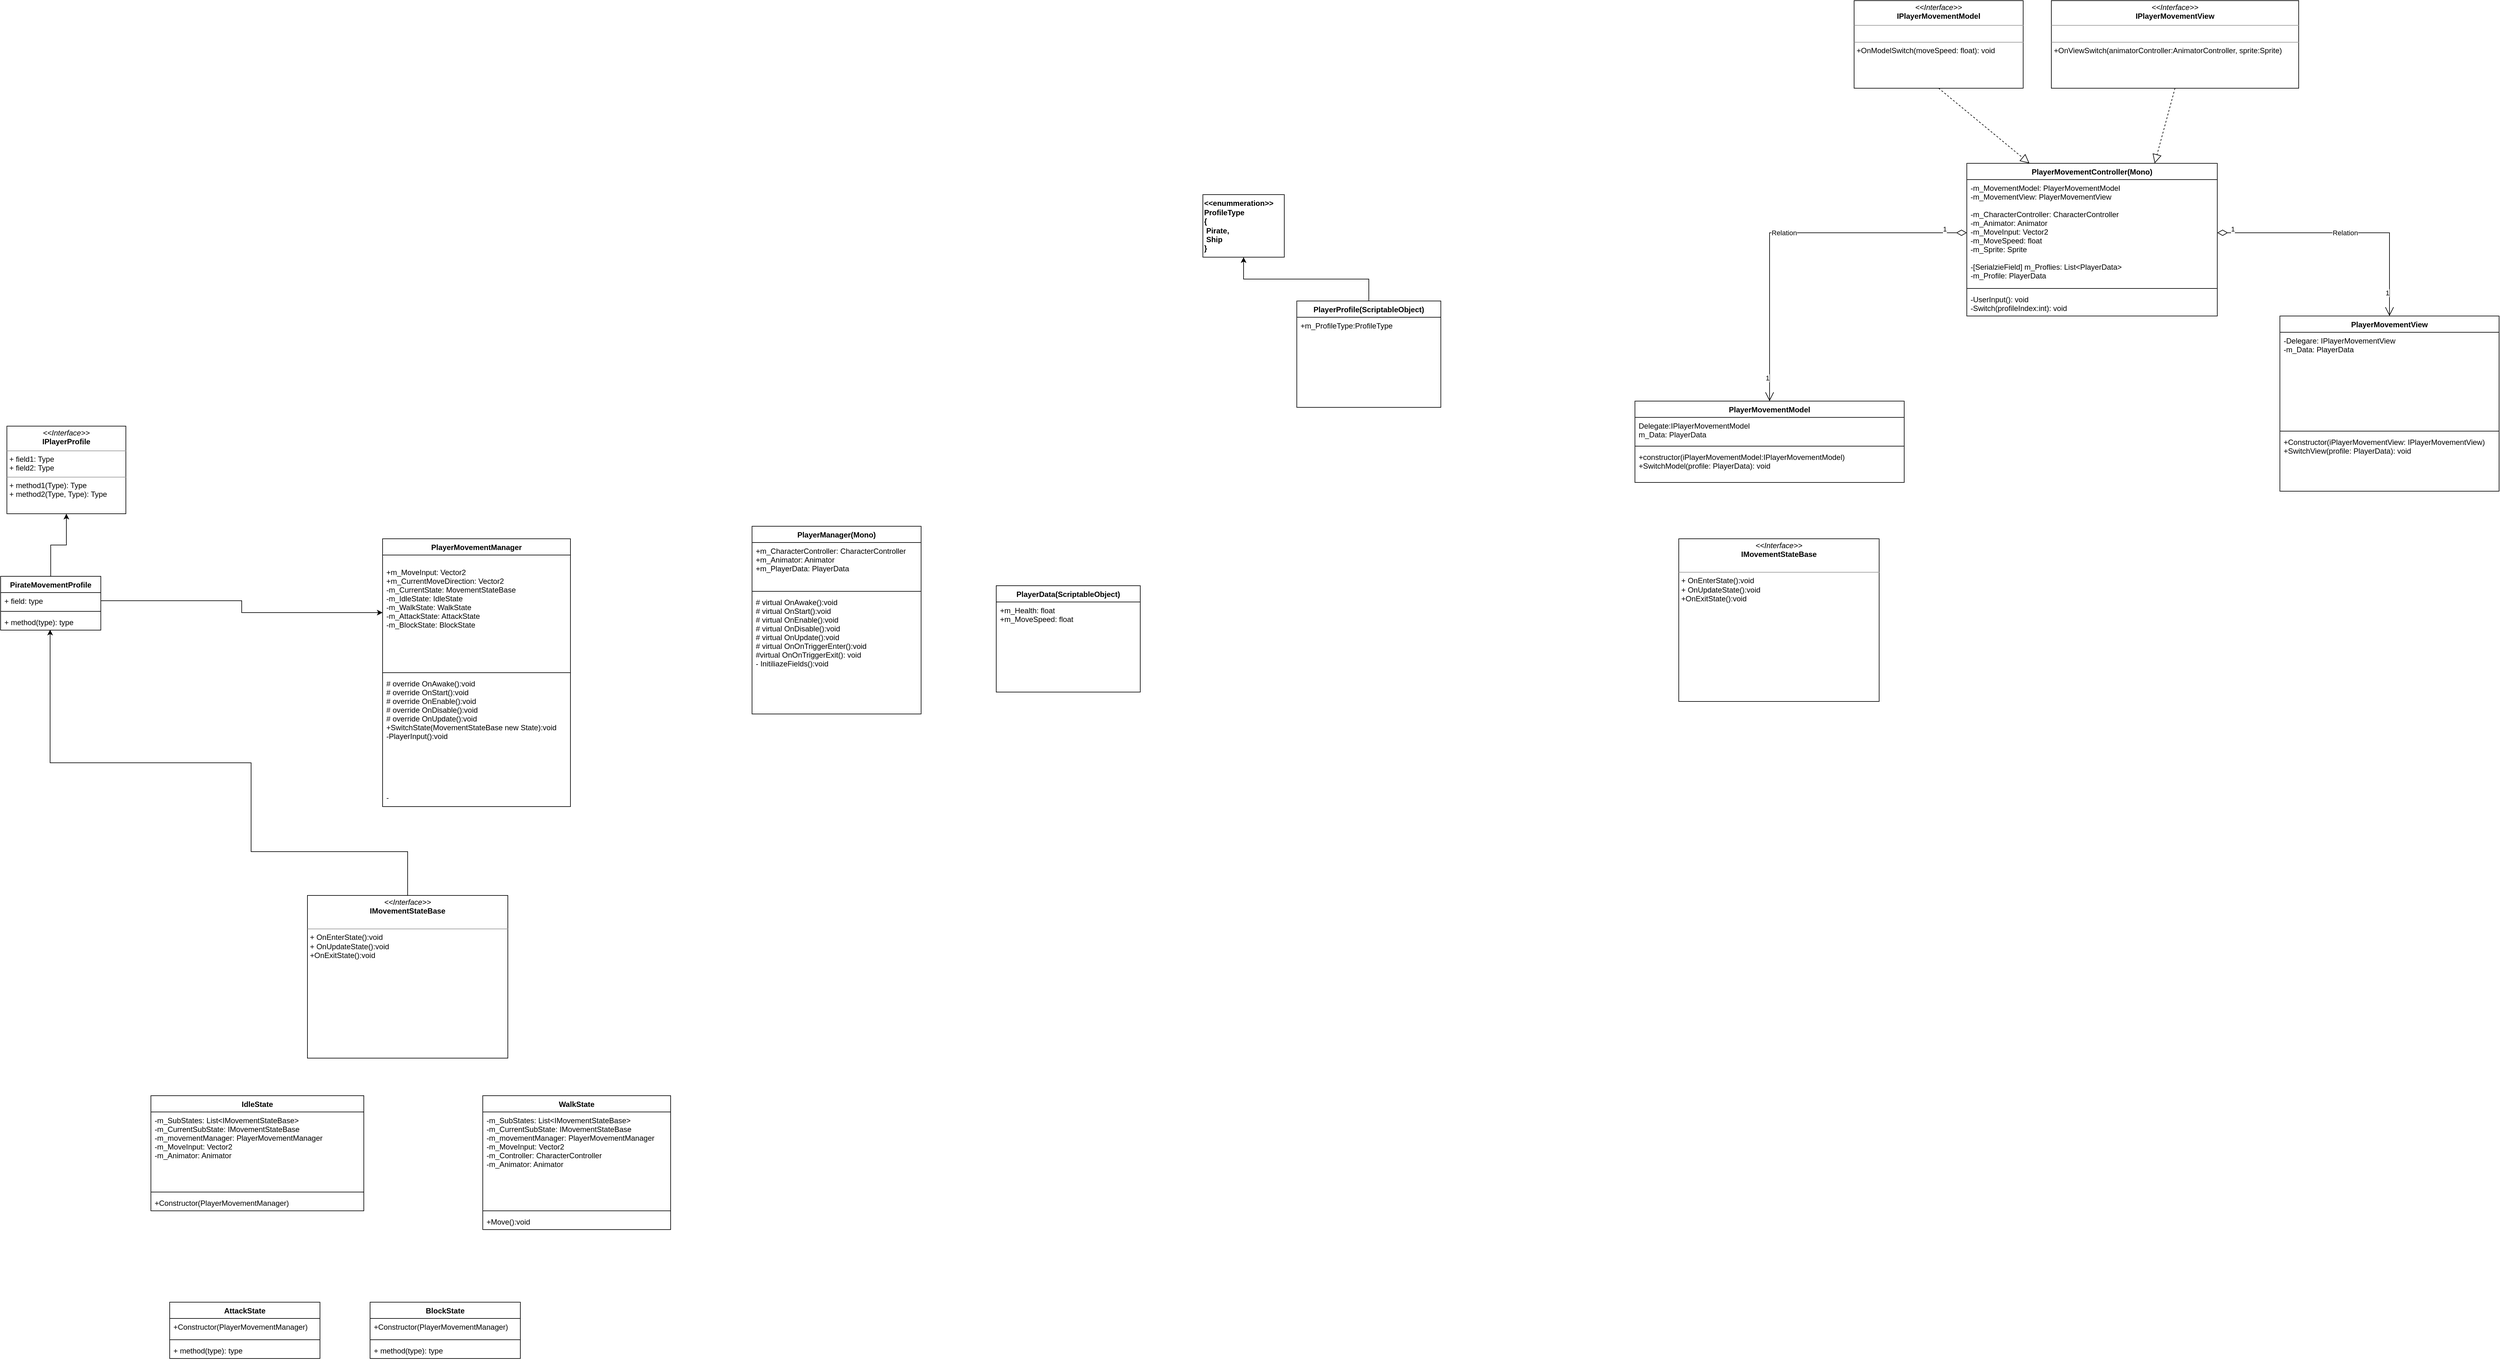 <mxfile version="20.2.3" type="github">
  <diagram id="AmEnTjEuFJOwnKgjbxLm" name="PlayerManager">
    <mxGraphModel dx="2347" dy="1946" grid="1" gridSize="10" guides="1" tooltips="1" connect="1" arrows="1" fold="1" page="1" pageScale="1" pageWidth="850" pageHeight="1100" math="0" shadow="0">
      <root>
        <mxCell id="0" />
        <mxCell id="1" parent="0" />
        <mxCell id="JcnzHYC7QVYUQ1IUo25t-47" value="PlayerData(ScriptableObject)" style="swimlane;fontStyle=1;childLayout=stackLayout;horizontal=1;startSize=26;fillColor=none;horizontalStack=0;resizeParent=1;resizeParentMax=0;resizeLast=0;collapsible=1;marginBottom=0;" parent="1" vertex="1">
          <mxGeometry x="770" y="115" width="230" height="170" as="geometry" />
        </mxCell>
        <mxCell id="JcnzHYC7QVYUQ1IUo25t-48" value="+m_Health: float&#xa;+m_MoveSpeed: float&#xa;" style="text;strokeColor=none;fillColor=none;align=left;verticalAlign=top;spacingLeft=4;spacingRight=4;overflow=hidden;rotatable=0;points=[[0,0.5],[1,0.5]];portConstraint=eastwest;" parent="JcnzHYC7QVYUQ1IUo25t-47" vertex="1">
          <mxGeometry y="26" width="230" height="144" as="geometry" />
        </mxCell>
        <mxCell id="JcnzHYC7QVYUQ1IUo25t-1" value="PlayerManager(Mono)" style="swimlane;fontStyle=1;align=center;verticalAlign=top;childLayout=stackLayout;horizontal=1;startSize=26;horizontalStack=0;resizeParent=1;resizeParentMax=0;resizeLast=0;collapsible=1;marginBottom=0;" parent="1" vertex="1">
          <mxGeometry x="380" y="20" width="270" height="300" as="geometry" />
        </mxCell>
        <mxCell id="JcnzHYC7QVYUQ1IUo25t-2" value="+m_CharacterController: CharacterController&#xa;+m_Animator: Animator&#xa;+m_PlayerData: PlayerData" style="text;strokeColor=none;fillColor=none;align=left;verticalAlign=top;spacingLeft=4;spacingRight=4;overflow=hidden;rotatable=0;points=[[0,0.5],[1,0.5]];portConstraint=eastwest;" parent="JcnzHYC7QVYUQ1IUo25t-1" vertex="1">
          <mxGeometry y="26" width="270" height="74" as="geometry" />
        </mxCell>
        <mxCell id="JcnzHYC7QVYUQ1IUo25t-3" value="" style="line;strokeWidth=1;fillColor=none;align=left;verticalAlign=middle;spacingTop=-1;spacingLeft=3;spacingRight=3;rotatable=0;labelPosition=right;points=[];portConstraint=eastwest;" parent="JcnzHYC7QVYUQ1IUo25t-1" vertex="1">
          <mxGeometry y="100" width="270" height="8" as="geometry" />
        </mxCell>
        <mxCell id="JcnzHYC7QVYUQ1IUo25t-4" value="# virtual OnAwake():void&#xa;# virtual OnStart():void&#xa;# virtual OnEnable():void&#xa;# virtual OnDisable():void&#xa;# virtual OnUpdate():void&#xa;# virtual OnOnTriggerEnter():void&#xa;#virtual OnOnTriggerExit(): void&#xa;- InitiliazeFields():void" style="text;strokeColor=none;fillColor=none;align=left;verticalAlign=top;spacingLeft=4;spacingRight=4;overflow=hidden;rotatable=0;points=[[0,0.5],[1,0.5]];portConstraint=eastwest;" parent="JcnzHYC7QVYUQ1IUo25t-1" vertex="1">
          <mxGeometry y="108" width="270" height="192" as="geometry" />
        </mxCell>
        <mxCell id="JcnzHYC7QVYUQ1IUo25t-13" value="WalkState" style="swimlane;fontStyle=1;align=center;verticalAlign=top;childLayout=stackLayout;horizontal=1;startSize=26;horizontalStack=0;resizeParent=1;resizeParentMax=0;resizeLast=0;collapsible=1;marginBottom=0;" parent="1" vertex="1">
          <mxGeometry x="-50" y="930" width="300" height="214" as="geometry" />
        </mxCell>
        <mxCell id="JcnzHYC7QVYUQ1IUo25t-14" value="-m_SubStates: List&lt;IMovementStateBase&gt;&#xa;-m_CurrentSubState: IMovementStateBase&#xa;-m_movementManager: PlayerMovementManager&#xa;-m_MoveInput: Vector2&#xa;-m_Controller: CharacterController&#xa;-m_Animator: Animator" style="text;strokeColor=none;fillColor=none;align=left;verticalAlign=top;spacingLeft=4;spacingRight=4;overflow=hidden;rotatable=0;points=[[0,0.5],[1,0.5]];portConstraint=eastwest;" parent="JcnzHYC7QVYUQ1IUo25t-13" vertex="1">
          <mxGeometry y="26" width="300" height="154" as="geometry" />
        </mxCell>
        <mxCell id="JcnzHYC7QVYUQ1IUo25t-15" value="" style="line;strokeWidth=1;fillColor=none;align=left;verticalAlign=middle;spacingTop=-1;spacingLeft=3;spacingRight=3;rotatable=0;labelPosition=right;points=[];portConstraint=eastwest;" parent="JcnzHYC7QVYUQ1IUo25t-13" vertex="1">
          <mxGeometry y="180" width="300" height="8" as="geometry" />
        </mxCell>
        <mxCell id="JcnzHYC7QVYUQ1IUo25t-16" value="+Move():void" style="text;strokeColor=none;fillColor=none;align=left;verticalAlign=top;spacingLeft=4;spacingRight=4;overflow=hidden;rotatable=0;points=[[0,0.5],[1,0.5]];portConstraint=eastwest;" parent="JcnzHYC7QVYUQ1IUo25t-13" vertex="1">
          <mxGeometry y="188" width="300" height="26" as="geometry" />
        </mxCell>
        <mxCell id="JcnzHYC7QVYUQ1IUo25t-17" value="AttackState" style="swimlane;fontStyle=1;align=center;verticalAlign=top;childLayout=stackLayout;horizontal=1;startSize=26;horizontalStack=0;resizeParent=1;resizeParentMax=0;resizeLast=0;collapsible=1;marginBottom=0;" parent="1" vertex="1">
          <mxGeometry x="-550" y="1260" width="240" height="90" as="geometry" />
        </mxCell>
        <mxCell id="JcnzHYC7QVYUQ1IUo25t-18" value="+Constructor(PlayerMovementManager)" style="text;strokeColor=none;fillColor=none;align=left;verticalAlign=top;spacingLeft=4;spacingRight=4;overflow=hidden;rotatable=0;points=[[0,0.5],[1,0.5]];portConstraint=eastwest;" parent="JcnzHYC7QVYUQ1IUo25t-17" vertex="1">
          <mxGeometry y="26" width="240" height="30" as="geometry" />
        </mxCell>
        <mxCell id="JcnzHYC7QVYUQ1IUo25t-19" value="" style="line;strokeWidth=1;fillColor=none;align=left;verticalAlign=middle;spacingTop=-1;spacingLeft=3;spacingRight=3;rotatable=0;labelPosition=right;points=[];portConstraint=eastwest;" parent="JcnzHYC7QVYUQ1IUo25t-17" vertex="1">
          <mxGeometry y="56" width="240" height="8" as="geometry" />
        </mxCell>
        <mxCell id="JcnzHYC7QVYUQ1IUo25t-20" value="+ method(type): type" style="text;strokeColor=none;fillColor=none;align=left;verticalAlign=top;spacingLeft=4;spacingRight=4;overflow=hidden;rotatable=0;points=[[0,0.5],[1,0.5]];portConstraint=eastwest;" parent="JcnzHYC7QVYUQ1IUo25t-17" vertex="1">
          <mxGeometry y="64" width="240" height="26" as="geometry" />
        </mxCell>
        <mxCell id="JcnzHYC7QVYUQ1IUo25t-21" value="BlockState" style="swimlane;fontStyle=1;align=center;verticalAlign=top;childLayout=stackLayout;horizontal=1;startSize=26;horizontalStack=0;resizeParent=1;resizeParentMax=0;resizeLast=0;collapsible=1;marginBottom=0;" parent="1" vertex="1">
          <mxGeometry x="-230" y="1260" width="240" height="90" as="geometry" />
        </mxCell>
        <mxCell id="JcnzHYC7QVYUQ1IUo25t-22" value="+Constructor(PlayerMovementManager)" style="text;strokeColor=none;fillColor=none;align=left;verticalAlign=top;spacingLeft=4;spacingRight=4;overflow=hidden;rotatable=0;points=[[0,0.5],[1,0.5]];portConstraint=eastwest;" parent="JcnzHYC7QVYUQ1IUo25t-21" vertex="1">
          <mxGeometry y="26" width="240" height="30" as="geometry" />
        </mxCell>
        <mxCell id="JcnzHYC7QVYUQ1IUo25t-23" value="" style="line;strokeWidth=1;fillColor=none;align=left;verticalAlign=middle;spacingTop=-1;spacingLeft=3;spacingRight=3;rotatable=0;labelPosition=right;points=[];portConstraint=eastwest;" parent="JcnzHYC7QVYUQ1IUo25t-21" vertex="1">
          <mxGeometry y="56" width="240" height="8" as="geometry" />
        </mxCell>
        <mxCell id="JcnzHYC7QVYUQ1IUo25t-24" value="+ method(type): type" style="text;strokeColor=none;fillColor=none;align=left;verticalAlign=top;spacingLeft=4;spacingRight=4;overflow=hidden;rotatable=0;points=[[0,0.5],[1,0.5]];portConstraint=eastwest;" parent="JcnzHYC7QVYUQ1IUo25t-21" vertex="1">
          <mxGeometry y="64" width="240" height="26" as="geometry" />
        </mxCell>
        <mxCell id="JcnzHYC7QVYUQ1IUo25t-37" value="PlayerMovementManager" style="swimlane;fontStyle=1;align=center;verticalAlign=top;childLayout=stackLayout;horizontal=1;startSize=26;horizontalStack=0;resizeParent=1;resizeParentMax=0;resizeLast=0;collapsible=1;marginBottom=0;" parent="1" vertex="1">
          <mxGeometry x="-210" y="40" width="300" height="428" as="geometry" />
        </mxCell>
        <mxCell id="JcnzHYC7QVYUQ1IUo25t-38" value="&#xa;+m_MoveInput: Vector2&#xa;+m_CurrentMoveDirection: Vector2&#xa;-m_CurrentState: MovementStateBase&#xa;-m_IdleState: IdleState&#xa;-m_WalkState: WalkState&#xa;-m_AttackState: AttackState&#xa;-m_BlockState: BlockState" style="text;strokeColor=none;fillColor=none;align=left;verticalAlign=top;spacingLeft=4;spacingRight=4;overflow=hidden;rotatable=0;points=[[0,0.5],[1,0.5]];portConstraint=eastwest;" parent="JcnzHYC7QVYUQ1IUo25t-37" vertex="1">
          <mxGeometry y="26" width="300" height="184" as="geometry" />
        </mxCell>
        <mxCell id="JcnzHYC7QVYUQ1IUo25t-39" value="" style="line;strokeWidth=1;fillColor=none;align=left;verticalAlign=middle;spacingTop=-1;spacingLeft=3;spacingRight=3;rotatable=0;labelPosition=right;points=[];portConstraint=eastwest;" parent="JcnzHYC7QVYUQ1IUo25t-37" vertex="1">
          <mxGeometry y="210" width="300" height="8" as="geometry" />
        </mxCell>
        <mxCell id="JcnzHYC7QVYUQ1IUo25t-40" value="# override OnAwake():void&#xa;# override OnStart():void&#xa;# override OnEnable():void&#xa;# override OnDisable():void&#xa;# override OnUpdate():void&#xa;+SwitchState(MovementStateBase new State):void&#xa;-PlayerInput():void&#xa;&#xa;&#xa;&#xa;&#xa;&#xa;&#xa;-" style="text;strokeColor=none;fillColor=none;align=left;verticalAlign=top;spacingLeft=4;spacingRight=4;overflow=hidden;rotatable=0;points=[[0,0.5],[1,0.5]];portConstraint=eastwest;" parent="JcnzHYC7QVYUQ1IUo25t-37" vertex="1">
          <mxGeometry y="218" width="300" height="210" as="geometry" />
        </mxCell>
        <mxCell id="7YV_X0WLbBOmp0Il-c3y-9" style="edgeStyle=orthogonalEdgeStyle;rounded=0;orthogonalLoop=1;jettySize=auto;html=1;exitX=0.5;exitY=0;exitDx=0;exitDy=0;entryX=0.494;entryY=0.973;entryDx=0;entryDy=0;entryPerimeter=0;" parent="1" source="JcnzHYC7QVYUQ1IUo25t-41" target="7YV_X0WLbBOmp0Il-c3y-6" edge="1">
          <mxGeometry relative="1" as="geometry">
            <Array as="points">
              <mxPoint x="-170" y="540" />
              <mxPoint x="-420" y="540" />
              <mxPoint x="-420" y="398" />
              <mxPoint x="-741" y="398" />
            </Array>
          </mxGeometry>
        </mxCell>
        <mxCell id="JcnzHYC7QVYUQ1IUo25t-41" value="&lt;p style=&quot;margin:0px;margin-top:4px;text-align:center;&quot;&gt;&lt;i&gt;&amp;lt;&amp;lt;Interface&amp;gt;&amp;gt;&lt;/i&gt;&lt;br&gt;&lt;b&gt;IMovementStateBase&lt;/b&gt;&lt;/p&gt;&lt;p style=&quot;margin:0px;margin-left:4px;&quot;&gt;&lt;br&gt;&lt;/p&gt;&lt;hr size=&quot;1&quot;&gt;&lt;p style=&quot;margin:0px;margin-left:4px;&quot;&gt;+ OnEnterState():void&lt;/p&gt;&lt;p style=&quot;margin:0px;margin-left:4px;&quot;&gt;+ OnUpdateState():void&lt;/p&gt;&lt;p style=&quot;margin:0px;margin-left:4px;&quot;&gt;+OnExitState():void&lt;/p&gt;" style="verticalAlign=top;align=left;overflow=fill;fontSize=12;fontFamily=Helvetica;html=1;" parent="1" vertex="1">
          <mxGeometry x="-330" y="610" width="320" height="260" as="geometry" />
        </mxCell>
        <mxCell id="JcnzHYC7QVYUQ1IUo25t-52" value="IdleState" style="swimlane;fontStyle=1;align=center;verticalAlign=top;childLayout=stackLayout;horizontal=1;startSize=26;horizontalStack=0;resizeParent=1;resizeParentMax=0;resizeLast=0;collapsible=1;marginBottom=0;" parent="1" vertex="1">
          <mxGeometry x="-580" y="930" width="340" height="184" as="geometry" />
        </mxCell>
        <mxCell id="JcnzHYC7QVYUQ1IUo25t-53" value="-m_SubStates: List&lt;IMovementStateBase&gt;&#xa;-m_CurrentSubState: IMovementStateBase&#xa;-m_movementManager: PlayerMovementManager&#xa;-m_MoveInput: Vector2&#xa;-m_Animator: Animator" style="text;strokeColor=none;fillColor=none;align=left;verticalAlign=top;spacingLeft=4;spacingRight=4;overflow=hidden;rotatable=0;points=[[0,0.5],[1,0.5]];portConstraint=eastwest;" parent="JcnzHYC7QVYUQ1IUo25t-52" vertex="1">
          <mxGeometry y="26" width="340" height="124" as="geometry" />
        </mxCell>
        <mxCell id="JcnzHYC7QVYUQ1IUo25t-54" value="" style="line;strokeWidth=1;fillColor=none;align=left;verticalAlign=middle;spacingTop=-1;spacingLeft=3;spacingRight=3;rotatable=0;labelPosition=right;points=[];portConstraint=eastwest;" parent="JcnzHYC7QVYUQ1IUo25t-52" vertex="1">
          <mxGeometry y="150" width="340" height="8" as="geometry" />
        </mxCell>
        <mxCell id="JcnzHYC7QVYUQ1IUo25t-55" value="+Constructor(PlayerMovementManager)" style="text;strokeColor=none;fillColor=none;align=left;verticalAlign=top;spacingLeft=4;spacingRight=4;overflow=hidden;rotatable=0;points=[[0,0.5],[1,0.5]];portConstraint=eastwest;" parent="JcnzHYC7QVYUQ1IUo25t-52" vertex="1">
          <mxGeometry y="158" width="340" height="26" as="geometry" />
        </mxCell>
        <mxCell id="7YV_X0WLbBOmp0Il-c3y-2" value="&lt;p style=&quot;margin:0px;margin-top:4px;text-align:center;&quot;&gt;&lt;i&gt;&amp;lt;&amp;lt;Interface&amp;gt;&amp;gt;&lt;/i&gt;&lt;br&gt;&lt;b&gt;IPlayerProfile&lt;/b&gt;&lt;/p&gt;&lt;hr size=&quot;1&quot;&gt;&lt;p style=&quot;margin:0px;margin-left:4px;&quot;&gt;+ field1: Type&lt;br&gt;+ field2: Type&lt;/p&gt;&lt;hr size=&quot;1&quot;&gt;&lt;p style=&quot;margin:0px;margin-left:4px;&quot;&gt;+ method1(Type): Type&lt;br&gt;+ method2(Type, Type): Type&lt;/p&gt;" style="verticalAlign=top;align=left;overflow=fill;fontSize=12;fontFamily=Helvetica;html=1;" parent="1" vertex="1">
          <mxGeometry x="-810" y="-140" width="190" height="140" as="geometry" />
        </mxCell>
        <mxCell id="7YV_X0WLbBOmp0Il-c3y-7" style="edgeStyle=orthogonalEdgeStyle;rounded=0;orthogonalLoop=1;jettySize=auto;html=1;exitX=0.5;exitY=0;exitDx=0;exitDy=0;entryX=0.5;entryY=1;entryDx=0;entryDy=0;" parent="1" source="7YV_X0WLbBOmp0Il-c3y-3" target="7YV_X0WLbBOmp0Il-c3y-2" edge="1">
          <mxGeometry relative="1" as="geometry" />
        </mxCell>
        <mxCell id="7YV_X0WLbBOmp0Il-c3y-3" value="PirateMovementProfile" style="swimlane;fontStyle=1;align=center;verticalAlign=top;childLayout=stackLayout;horizontal=1;startSize=26;horizontalStack=0;resizeParent=1;resizeParentMax=0;resizeLast=0;collapsible=1;marginBottom=0;" parent="1" vertex="1">
          <mxGeometry x="-820" y="100" width="160" height="86" as="geometry" />
        </mxCell>
        <mxCell id="7YV_X0WLbBOmp0Il-c3y-4" value="+ field: type" style="text;strokeColor=none;fillColor=none;align=left;verticalAlign=top;spacingLeft=4;spacingRight=4;overflow=hidden;rotatable=0;points=[[0,0.5],[1,0.5]];portConstraint=eastwest;" parent="7YV_X0WLbBOmp0Il-c3y-3" vertex="1">
          <mxGeometry y="26" width="160" height="26" as="geometry" />
        </mxCell>
        <mxCell id="7YV_X0WLbBOmp0Il-c3y-5" value="" style="line;strokeWidth=1;fillColor=none;align=left;verticalAlign=middle;spacingTop=-1;spacingLeft=3;spacingRight=3;rotatable=0;labelPosition=right;points=[];portConstraint=eastwest;" parent="7YV_X0WLbBOmp0Il-c3y-3" vertex="1">
          <mxGeometry y="52" width="160" height="8" as="geometry" />
        </mxCell>
        <mxCell id="7YV_X0WLbBOmp0Il-c3y-6" value="+ method(type): type" style="text;strokeColor=none;fillColor=none;align=left;verticalAlign=top;spacingLeft=4;spacingRight=4;overflow=hidden;rotatable=0;points=[[0,0.5],[1,0.5]];portConstraint=eastwest;" parent="7YV_X0WLbBOmp0Il-c3y-3" vertex="1">
          <mxGeometry y="60" width="160" height="26" as="geometry" />
        </mxCell>
        <mxCell id="7YV_X0WLbBOmp0Il-c3y-8" style="edgeStyle=orthogonalEdgeStyle;rounded=0;orthogonalLoop=1;jettySize=auto;html=1;exitX=1;exitY=0.5;exitDx=0;exitDy=0;entryX=0;entryY=0.5;entryDx=0;entryDy=0;" parent="1" source="7YV_X0WLbBOmp0Il-c3y-4" target="JcnzHYC7QVYUQ1IUo25t-38" edge="1">
          <mxGeometry relative="1" as="geometry" />
        </mxCell>
        <mxCell id="jYEJ5_x8OXlnwCMzHCqk-1" value="PlayerMovementController(Mono)" style="swimlane;fontStyle=1;align=center;verticalAlign=top;childLayout=stackLayout;horizontal=1;startSize=26;horizontalStack=0;resizeParent=1;resizeParentMax=0;resizeLast=0;collapsible=1;marginBottom=0;" parent="1" vertex="1">
          <mxGeometry x="2320" y="-560" width="400" height="244" as="geometry" />
        </mxCell>
        <mxCell id="jYEJ5_x8OXlnwCMzHCqk-2" value="-m_MovementModel: PlayerMovementModel&#xa;-m_MovementView: PlayerMovementView&#xa;&#xa;-m_CharacterController: CharacterController&#xa;-m_Animator: Animator&#xa;-m_MoveInput: Vector2&#xa;-m_MoveSpeed: float&#xa;-m_Sprite: Sprite&#xa;&#xa;-[SerialzieField] m_Proflies: List&lt;PlayerData&gt;&#xa;-m_Profile: PlayerData" style="text;strokeColor=none;fillColor=none;align=left;verticalAlign=top;spacingLeft=4;spacingRight=4;overflow=hidden;rotatable=0;points=[[0,0.5],[1,0.5]];portConstraint=eastwest;" parent="jYEJ5_x8OXlnwCMzHCqk-1" vertex="1">
          <mxGeometry y="26" width="400" height="170" as="geometry" />
        </mxCell>
        <mxCell id="jYEJ5_x8OXlnwCMzHCqk-3" value="" style="line;strokeWidth=1;fillColor=none;align=left;verticalAlign=middle;spacingTop=-1;spacingLeft=3;spacingRight=3;rotatable=0;labelPosition=right;points=[];portConstraint=eastwest;" parent="jYEJ5_x8OXlnwCMzHCqk-1" vertex="1">
          <mxGeometry y="196" width="400" height="8" as="geometry" />
        </mxCell>
        <mxCell id="jYEJ5_x8OXlnwCMzHCqk-4" value="-UserInput(): void&#xa;-Switch(profileIndex:int): void" style="text;strokeColor=none;fillColor=none;align=left;verticalAlign=top;spacingLeft=4;spacingRight=4;overflow=hidden;rotatable=0;points=[[0,0.5],[1,0.5]];portConstraint=eastwest;" parent="jYEJ5_x8OXlnwCMzHCqk-1" vertex="1">
          <mxGeometry y="204" width="400" height="40" as="geometry" />
        </mxCell>
        <mxCell id="jYEJ5_x8OXlnwCMzHCqk-5" value="PlayerMovementModel" style="swimlane;fontStyle=1;align=center;verticalAlign=top;childLayout=stackLayout;horizontal=1;startSize=26;horizontalStack=0;resizeParent=1;resizeParentMax=0;resizeLast=0;collapsible=1;marginBottom=0;" parent="1" vertex="1">
          <mxGeometry x="1790" y="-180" width="430" height="130" as="geometry" />
        </mxCell>
        <mxCell id="jYEJ5_x8OXlnwCMzHCqk-6" value="Delegate:IPlayerMovementModel&#xa;m_Data: PlayerData" style="text;strokeColor=none;fillColor=none;align=left;verticalAlign=top;spacingLeft=4;spacingRight=4;overflow=hidden;rotatable=0;points=[[0,0.5],[1,0.5]];portConstraint=eastwest;" parent="jYEJ5_x8OXlnwCMzHCqk-5" vertex="1">
          <mxGeometry y="26" width="430" height="42" as="geometry" />
        </mxCell>
        <mxCell id="jYEJ5_x8OXlnwCMzHCqk-7" value="" style="line;strokeWidth=1;fillColor=none;align=left;verticalAlign=middle;spacingTop=-1;spacingLeft=3;spacingRight=3;rotatable=0;labelPosition=right;points=[];portConstraint=eastwest;" parent="jYEJ5_x8OXlnwCMzHCqk-5" vertex="1">
          <mxGeometry y="68" width="430" height="8" as="geometry" />
        </mxCell>
        <mxCell id="jYEJ5_x8OXlnwCMzHCqk-8" value="+constructor(iPlayerMovementModel:IPlayerMovementModel)&#xa;+SwitchModel(profile: PlayerData): void" style="text;strokeColor=none;fillColor=none;align=left;verticalAlign=top;spacingLeft=4;spacingRight=4;overflow=hidden;rotatable=0;points=[[0,0.5],[1,0.5]];portConstraint=eastwest;" parent="jYEJ5_x8OXlnwCMzHCqk-5" vertex="1">
          <mxGeometry y="76" width="430" height="54" as="geometry" />
        </mxCell>
        <mxCell id="jYEJ5_x8OXlnwCMzHCqk-9" value="PlayerMovementView" style="swimlane;fontStyle=1;align=center;verticalAlign=top;childLayout=stackLayout;horizontal=1;startSize=26;horizontalStack=0;resizeParent=1;resizeParentMax=0;resizeLast=0;collapsible=1;marginBottom=0;" parent="1" vertex="1">
          <mxGeometry x="2820" y="-316" width="350" height="280" as="geometry" />
        </mxCell>
        <mxCell id="jYEJ5_x8OXlnwCMzHCqk-10" value="-Delegare: IPlayerMovementView&#xa;-m_Data: PlayerData" style="text;strokeColor=none;fillColor=none;align=left;verticalAlign=top;spacingLeft=4;spacingRight=4;overflow=hidden;rotatable=0;points=[[0,0.5],[1,0.5]];portConstraint=eastwest;" parent="jYEJ5_x8OXlnwCMzHCqk-9" vertex="1">
          <mxGeometry y="26" width="350" height="154" as="geometry" />
        </mxCell>
        <mxCell id="jYEJ5_x8OXlnwCMzHCqk-11" value="" style="line;strokeWidth=1;fillColor=none;align=left;verticalAlign=middle;spacingTop=-1;spacingLeft=3;spacingRight=3;rotatable=0;labelPosition=right;points=[];portConstraint=eastwest;" parent="jYEJ5_x8OXlnwCMzHCqk-9" vertex="1">
          <mxGeometry y="180" width="350" height="8" as="geometry" />
        </mxCell>
        <mxCell id="jYEJ5_x8OXlnwCMzHCqk-12" value="+Constructor(iPlayerMovementView: IPlayerMovementView)&#xa;+SwitchView(profile: PlayerData): void" style="text;strokeColor=none;fillColor=none;align=left;verticalAlign=top;spacingLeft=4;spacingRight=4;overflow=hidden;rotatable=0;points=[[0,0.5],[1,0.5]];portConstraint=eastwest;" parent="jYEJ5_x8OXlnwCMzHCqk-9" vertex="1">
          <mxGeometry y="188" width="350" height="92" as="geometry" />
        </mxCell>
        <mxCell id="jYEJ5_x8OXlnwCMzHCqk-13" value="&lt;p style=&quot;margin:0px;margin-top:4px;text-align:center;&quot;&gt;&lt;i&gt;&amp;lt;&amp;lt;Interface&amp;gt;&amp;gt;&lt;/i&gt;&lt;br&gt;&lt;b&gt;IPlayerMovementModel&lt;/b&gt;&lt;/p&gt;&lt;hr size=&quot;1&quot;&gt;&lt;p style=&quot;margin:0px;margin-left:4px;&quot;&gt;&lt;br&gt;&lt;/p&gt;&lt;hr size=&quot;1&quot;&gt;&lt;p style=&quot;margin:0px;margin-left:4px;&quot;&gt;+OnModelSwitch(moveSpeed: float): void&lt;/p&gt;" style="verticalAlign=top;align=left;overflow=fill;fontSize=12;fontFamily=Helvetica;html=1;" parent="1" vertex="1">
          <mxGeometry x="2140" y="-820" width="270" height="140" as="geometry" />
        </mxCell>
        <mxCell id="jYEJ5_x8OXlnwCMzHCqk-14" value="&lt;p style=&quot;margin:0px;margin-top:4px;text-align:center;&quot;&gt;&lt;i&gt;&amp;lt;&amp;lt;Interface&amp;gt;&amp;gt;&lt;/i&gt;&lt;br&gt;&lt;b&gt;IPlayerMovementView&lt;/b&gt;&lt;/p&gt;&lt;hr size=&quot;1&quot;&gt;&lt;p style=&quot;margin:0px;margin-left:4px;&quot;&gt;&lt;br&gt;&lt;/p&gt;&lt;hr size=&quot;1&quot;&gt;&lt;p style=&quot;margin:0px;margin-left:4px;&quot;&gt;+OnViewSwitch(animatorController:AnimatorController, sprite:Sprite)&lt;/p&gt;" style="verticalAlign=top;align=left;overflow=fill;fontSize=12;fontFamily=Helvetica;html=1;" parent="1" vertex="1">
          <mxGeometry x="2455" y="-820" width="395" height="140" as="geometry" />
        </mxCell>
        <mxCell id="jYEJ5_x8OXlnwCMzHCqk-15" value="" style="endArrow=block;dashed=1;endFill=0;endSize=12;html=1;rounded=0;entryX=0.25;entryY=0;entryDx=0;entryDy=0;exitX=0.5;exitY=1;exitDx=0;exitDy=0;" parent="1" source="jYEJ5_x8OXlnwCMzHCqk-13" target="jYEJ5_x8OXlnwCMzHCqk-1" edge="1">
          <mxGeometry width="160" relative="1" as="geometry">
            <mxPoint x="2090" y="-650" as="sourcePoint" />
            <mxPoint x="2250" y="-650" as="targetPoint" />
          </mxGeometry>
        </mxCell>
        <mxCell id="jYEJ5_x8OXlnwCMzHCqk-16" value="" style="endArrow=block;dashed=1;endFill=0;endSize=12;html=1;rounded=0;entryX=0.75;entryY=0;entryDx=0;entryDy=0;exitX=0.5;exitY=1;exitDx=0;exitDy=0;" parent="1" source="jYEJ5_x8OXlnwCMzHCqk-14" target="jYEJ5_x8OXlnwCMzHCqk-1" edge="1">
          <mxGeometry width="160" relative="1" as="geometry">
            <mxPoint x="2410" y="-690" as="sourcePoint" />
            <mxPoint x="2497.5" y="-590" as="targetPoint" />
          </mxGeometry>
        </mxCell>
        <mxCell id="jYEJ5_x8OXlnwCMzHCqk-20" value="Relation" style="endArrow=open;html=1;endSize=12;startArrow=diamondThin;startSize=14;startFill=0;edgeStyle=orthogonalEdgeStyle;rounded=0;exitX=0;exitY=0.5;exitDx=0;exitDy=0;" parent="1" source="jYEJ5_x8OXlnwCMzHCqk-2" target="jYEJ5_x8OXlnwCMzHCqk-5" edge="1">
          <mxGeometry relative="1" as="geometry">
            <mxPoint x="1890" y="-550" as="sourcePoint" />
            <mxPoint x="2050" y="-550" as="targetPoint" />
          </mxGeometry>
        </mxCell>
        <mxCell id="jYEJ5_x8OXlnwCMzHCqk-21" value="1" style="edgeLabel;resizable=0;html=1;align=left;verticalAlign=top;" parent="jYEJ5_x8OXlnwCMzHCqk-20" connectable="0" vertex="1">
          <mxGeometry x="-1" relative="1" as="geometry">
            <mxPoint x="-40" y="-19" as="offset" />
          </mxGeometry>
        </mxCell>
        <mxCell id="jYEJ5_x8OXlnwCMzHCqk-22" value="1" style="edgeLabel;resizable=0;html=1;align=right;verticalAlign=top;" parent="jYEJ5_x8OXlnwCMzHCqk-20" connectable="0" vertex="1">
          <mxGeometry x="1" relative="1" as="geometry">
            <mxPoint y="-50" as="offset" />
          </mxGeometry>
        </mxCell>
        <mxCell id="jYEJ5_x8OXlnwCMzHCqk-24" value="Relation" style="endArrow=open;html=1;endSize=12;startArrow=diamondThin;startSize=14;startFill=0;edgeStyle=orthogonalEdgeStyle;rounded=0;exitX=1;exitY=0.5;exitDx=0;exitDy=0;entryX=0.5;entryY=0;entryDx=0;entryDy=0;" parent="1" source="jYEJ5_x8OXlnwCMzHCqk-2" target="jYEJ5_x8OXlnwCMzHCqk-9" edge="1">
          <mxGeometry relative="1" as="geometry">
            <mxPoint x="2740" y="-592.5" as="sourcePoint" />
            <mxPoint x="2660" y="-441.5" as="targetPoint" />
          </mxGeometry>
        </mxCell>
        <mxCell id="jYEJ5_x8OXlnwCMzHCqk-25" value="1" style="edgeLabel;resizable=0;html=1;align=left;verticalAlign=top;" parent="jYEJ5_x8OXlnwCMzHCqk-24" connectable="0" vertex="1">
          <mxGeometry x="-1" relative="1" as="geometry">
            <mxPoint x="20" y="-19" as="offset" />
          </mxGeometry>
        </mxCell>
        <mxCell id="jYEJ5_x8OXlnwCMzHCqk-26" value="1" style="edgeLabel;resizable=0;html=1;align=right;verticalAlign=top;" parent="jYEJ5_x8OXlnwCMzHCqk-24" connectable="0" vertex="1">
          <mxGeometry x="1" relative="1" as="geometry">
            <mxPoint y="-50" as="offset" />
          </mxGeometry>
        </mxCell>
        <mxCell id="N49cItZRoUy_AXhQhiwh-1" value="&lt;p style=&quot;margin:0px;margin-top:4px;text-align:center;&quot;&gt;&lt;i&gt;&amp;lt;&amp;lt;Interface&amp;gt;&amp;gt;&lt;/i&gt;&lt;br&gt;&lt;b&gt;IMovementStateBase&lt;/b&gt;&lt;/p&gt;&lt;p style=&quot;margin:0px;margin-left:4px;&quot;&gt;&lt;br&gt;&lt;/p&gt;&lt;hr size=&quot;1&quot;&gt;&lt;p style=&quot;margin:0px;margin-left:4px;&quot;&gt;+ OnEnterState():void&lt;/p&gt;&lt;p style=&quot;margin:0px;margin-left:4px;&quot;&gt;+ OnUpdateState():void&lt;/p&gt;&lt;p style=&quot;margin:0px;margin-left:4px;&quot;&gt;+OnExitState():void&lt;/p&gt;" style="verticalAlign=top;align=left;overflow=fill;fontSize=12;fontFamily=Helvetica;html=1;" vertex="1" parent="1">
          <mxGeometry x="1860" y="40" width="320" height="260" as="geometry" />
        </mxCell>
        <mxCell id="N49cItZRoUy_AXhQhiwh-5" style="edgeStyle=orthogonalEdgeStyle;rounded=0;orthogonalLoop=1;jettySize=auto;html=1;exitX=0.5;exitY=0;exitDx=0;exitDy=0;entryX=0.5;entryY=1;entryDx=0;entryDy=0;" edge="1" parent="1" source="N49cItZRoUy_AXhQhiwh-2" target="N49cItZRoUy_AXhQhiwh-4">
          <mxGeometry relative="1" as="geometry" />
        </mxCell>
        <mxCell id="N49cItZRoUy_AXhQhiwh-2" value="PlayerProfile(ScriptableObject)" style="swimlane;fontStyle=1;childLayout=stackLayout;horizontal=1;startSize=26;fillColor=none;horizontalStack=0;resizeParent=1;resizeParentMax=0;resizeLast=0;collapsible=1;marginBottom=0;" vertex="1" parent="1">
          <mxGeometry x="1250" y="-340" width="230" height="170" as="geometry" />
        </mxCell>
        <mxCell id="N49cItZRoUy_AXhQhiwh-3" value="+m_ProfileType:ProfileType&#xa;" style="text;strokeColor=none;fillColor=none;align=left;verticalAlign=top;spacingLeft=4;spacingRight=4;overflow=hidden;rotatable=0;points=[[0,0.5],[1,0.5]];portConstraint=eastwest;" vertex="1" parent="N49cItZRoUy_AXhQhiwh-2">
          <mxGeometry y="26" width="230" height="144" as="geometry" />
        </mxCell>
        <mxCell id="N49cItZRoUy_AXhQhiwh-4" value="&lt;b&gt;&amp;lt;&amp;lt;enummeration&amp;gt;&amp;gt;&lt;br&gt;ProfileType&lt;br&gt;{&lt;br&gt;&lt;span style=&quot;white-space: pre;&quot;&gt;	&lt;/span&gt;Pirate,&lt;br&gt;&lt;span style=&quot;white-space: pre;&quot;&gt;	&lt;/span&gt;Ship&lt;br&gt;}&lt;br&gt;&lt;/b&gt;" style="html=1;align=left;" vertex="1" parent="1">
          <mxGeometry x="1100" y="-510" width="130" height="100" as="geometry" />
        </mxCell>
      </root>
    </mxGraphModel>
  </diagram>
</mxfile>
